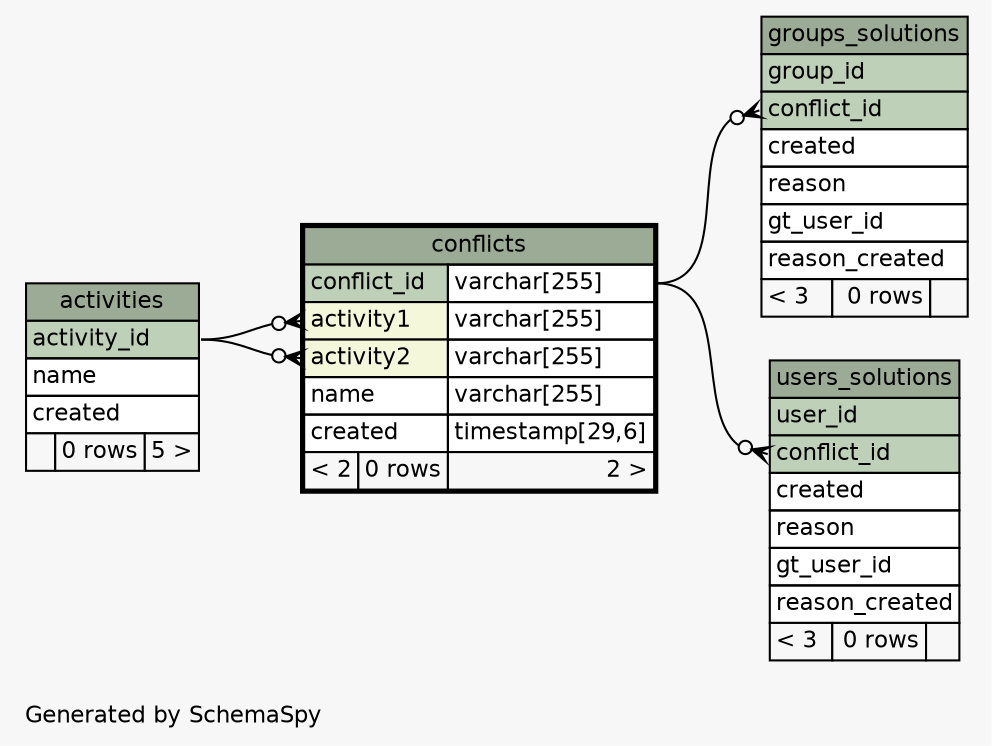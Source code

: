 // dot 2.38.0 on Linux 4.9.36-moby
// SchemaSpy rev 590
digraph "oneDegreeRelationshipsDiagram" {
  graph [
    rankdir="RL"
    bgcolor="#f7f7f7"
    label="\nGenerated by SchemaSpy"
    labeljust="l"
    nodesep="0.18"
    ranksep="0.46"
    fontname="Helvetica"
    fontsize="11"
  ];
  node [
    fontname="Helvetica"
    fontsize="11"
    shape="plaintext"
  ];
  edge [
    arrowsize="0.8"
  ];
  "conflicts":"activity1":w -> "activities":"activity_id":e [arrowhead=none dir=back arrowtail=crowodot];
  "conflicts":"activity2":w -> "activities":"activity_id":e [arrowhead=none dir=back arrowtail=crowodot];
  "groups_solutions":"conflict_id":w -> "conflicts":"conflict_id.type":e [arrowhead=none dir=back arrowtail=crowodot];
  "users_solutions":"conflict_id":w -> "conflicts":"conflict_id.type":e [arrowhead=none dir=back arrowtail=crowodot];
  "activities" [
    label=<
    <TABLE BORDER="0" CELLBORDER="1" CELLSPACING="0" BGCOLOR="#ffffff">
      <TR><TD COLSPAN="3" BGCOLOR="#9bab96" ALIGN="CENTER">activities</TD></TR>
      <TR><TD PORT="activity_id" COLSPAN="3" BGCOLOR="#bed1b8" ALIGN="LEFT">activity_id</TD></TR>
      <TR><TD PORT="name" COLSPAN="3" ALIGN="LEFT">name</TD></TR>
      <TR><TD PORT="created" COLSPAN="3" ALIGN="LEFT">created</TD></TR>
      <TR><TD ALIGN="LEFT" BGCOLOR="#f7f7f7">  </TD><TD ALIGN="RIGHT" BGCOLOR="#f7f7f7">0 rows</TD><TD ALIGN="RIGHT" BGCOLOR="#f7f7f7">5 &gt;</TD></TR>
    </TABLE>>
    URL="activities.html"
    tooltip="activities"
  ];
  "conflicts" [
    label=<
    <TABLE BORDER="2" CELLBORDER="1" CELLSPACING="0" BGCOLOR="#ffffff">
      <TR><TD COLSPAN="3" BGCOLOR="#9bab96" ALIGN="CENTER">conflicts</TD></TR>
      <TR><TD PORT="conflict_id" COLSPAN="2" BGCOLOR="#bed1b8" ALIGN="LEFT">conflict_id</TD><TD PORT="conflict_id.type" ALIGN="LEFT">varchar[255]</TD></TR>
      <TR><TD PORT="activity1" COLSPAN="2" BGCOLOR="#f4f7da" ALIGN="LEFT">activity1</TD><TD PORT="activity1.type" ALIGN="LEFT">varchar[255]</TD></TR>
      <TR><TD PORT="activity2" COLSPAN="2" BGCOLOR="#f4f7da" ALIGN="LEFT">activity2</TD><TD PORT="activity2.type" ALIGN="LEFT">varchar[255]</TD></TR>
      <TR><TD PORT="name" COLSPAN="2" ALIGN="LEFT">name</TD><TD PORT="name.type" ALIGN="LEFT">varchar[255]</TD></TR>
      <TR><TD PORT="created" COLSPAN="2" ALIGN="LEFT">created</TD><TD PORT="created.type" ALIGN="LEFT">timestamp[29,6]</TD></TR>
      <TR><TD ALIGN="LEFT" BGCOLOR="#f7f7f7">&lt; 2</TD><TD ALIGN="RIGHT" BGCOLOR="#f7f7f7">0 rows</TD><TD ALIGN="RIGHT" BGCOLOR="#f7f7f7">2 &gt;</TD></TR>
    </TABLE>>
    URL="conflicts.html"
    tooltip="conflicts"
  ];
  "groups_solutions" [
    label=<
    <TABLE BORDER="0" CELLBORDER="1" CELLSPACING="0" BGCOLOR="#ffffff">
      <TR><TD COLSPAN="3" BGCOLOR="#9bab96" ALIGN="CENTER">groups_solutions</TD></TR>
      <TR><TD PORT="group_id" COLSPAN="3" BGCOLOR="#bed1b8" ALIGN="LEFT">group_id</TD></TR>
      <TR><TD PORT="conflict_id" COLSPAN="3" BGCOLOR="#bed1b8" ALIGN="LEFT">conflict_id</TD></TR>
      <TR><TD PORT="created" COLSPAN="3" ALIGN="LEFT">created</TD></TR>
      <TR><TD PORT="reason" COLSPAN="3" ALIGN="LEFT">reason</TD></TR>
      <TR><TD PORT="gt_user_id" COLSPAN="3" ALIGN="LEFT">gt_user_id</TD></TR>
      <TR><TD PORT="reason_created" COLSPAN="3" ALIGN="LEFT">reason_created</TD></TR>
      <TR><TD ALIGN="LEFT" BGCOLOR="#f7f7f7">&lt; 3</TD><TD ALIGN="RIGHT" BGCOLOR="#f7f7f7">0 rows</TD><TD ALIGN="RIGHT" BGCOLOR="#f7f7f7">  </TD></TR>
    </TABLE>>
    URL="groups_solutions.html"
    tooltip="groups_solutions"
  ];
  "users_solutions" [
    label=<
    <TABLE BORDER="0" CELLBORDER="1" CELLSPACING="0" BGCOLOR="#ffffff">
      <TR><TD COLSPAN="3" BGCOLOR="#9bab96" ALIGN="CENTER">users_solutions</TD></TR>
      <TR><TD PORT="user_id" COLSPAN="3" BGCOLOR="#bed1b8" ALIGN="LEFT">user_id</TD></TR>
      <TR><TD PORT="conflict_id" COLSPAN="3" BGCOLOR="#bed1b8" ALIGN="LEFT">conflict_id</TD></TR>
      <TR><TD PORT="created" COLSPAN="3" ALIGN="LEFT">created</TD></TR>
      <TR><TD PORT="reason" COLSPAN="3" ALIGN="LEFT">reason</TD></TR>
      <TR><TD PORT="gt_user_id" COLSPAN="3" ALIGN="LEFT">gt_user_id</TD></TR>
      <TR><TD PORT="reason_created" COLSPAN="3" ALIGN="LEFT">reason_created</TD></TR>
      <TR><TD ALIGN="LEFT" BGCOLOR="#f7f7f7">&lt; 3</TD><TD ALIGN="RIGHT" BGCOLOR="#f7f7f7">0 rows</TD><TD ALIGN="RIGHT" BGCOLOR="#f7f7f7">  </TD></TR>
    </TABLE>>
    URL="users_solutions.html"
    tooltip="users_solutions"
  ];
}
